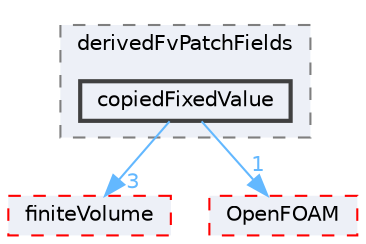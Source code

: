 digraph "src/phaseSystemModels/reactingEuler/multiphaseSystem/derivedFvPatchFields/copiedFixedValue"
{
 // LATEX_PDF_SIZE
  bgcolor="transparent";
  edge [fontname=Helvetica,fontsize=10,labelfontname=Helvetica,labelfontsize=10];
  node [fontname=Helvetica,fontsize=10,shape=box,height=0.2,width=0.4];
  compound=true
  subgraph clusterdir_7ea7ebc28dfda8fecb83ce8abc03c082 {
    graph [ bgcolor="#edf0f7", pencolor="grey50", label="derivedFvPatchFields", fontname=Helvetica,fontsize=10 style="filled,dashed", URL="dir_7ea7ebc28dfda8fecb83ce8abc03c082.html",tooltip=""]
  dir_1c65a47ff544491a65bea6f0f79401ad [label="copiedFixedValue", fillcolor="#edf0f7", color="grey25", style="filled,bold", URL="dir_1c65a47ff544491a65bea6f0f79401ad.html",tooltip=""];
  }
  dir_9bd15774b555cf7259a6fa18f99fe99b [label="finiteVolume", fillcolor="#edf0f7", color="red", style="filled,dashed", URL="dir_9bd15774b555cf7259a6fa18f99fe99b.html",tooltip=""];
  dir_c5473ff19b20e6ec4dfe5c310b3778a8 [label="OpenFOAM", fillcolor="#edf0f7", color="red", style="filled,dashed", URL="dir_c5473ff19b20e6ec4dfe5c310b3778a8.html",tooltip=""];
  dir_1c65a47ff544491a65bea6f0f79401ad->dir_9bd15774b555cf7259a6fa18f99fe99b [headlabel="3", labeldistance=1.5 headhref="dir_000687_001387.html" href="dir_000687_001387.html" color="steelblue1" fontcolor="steelblue1"];
  dir_1c65a47ff544491a65bea6f0f79401ad->dir_c5473ff19b20e6ec4dfe5c310b3778a8 [headlabel="1", labeldistance=1.5 headhref="dir_000687_002695.html" href="dir_000687_002695.html" color="steelblue1" fontcolor="steelblue1"];
}
